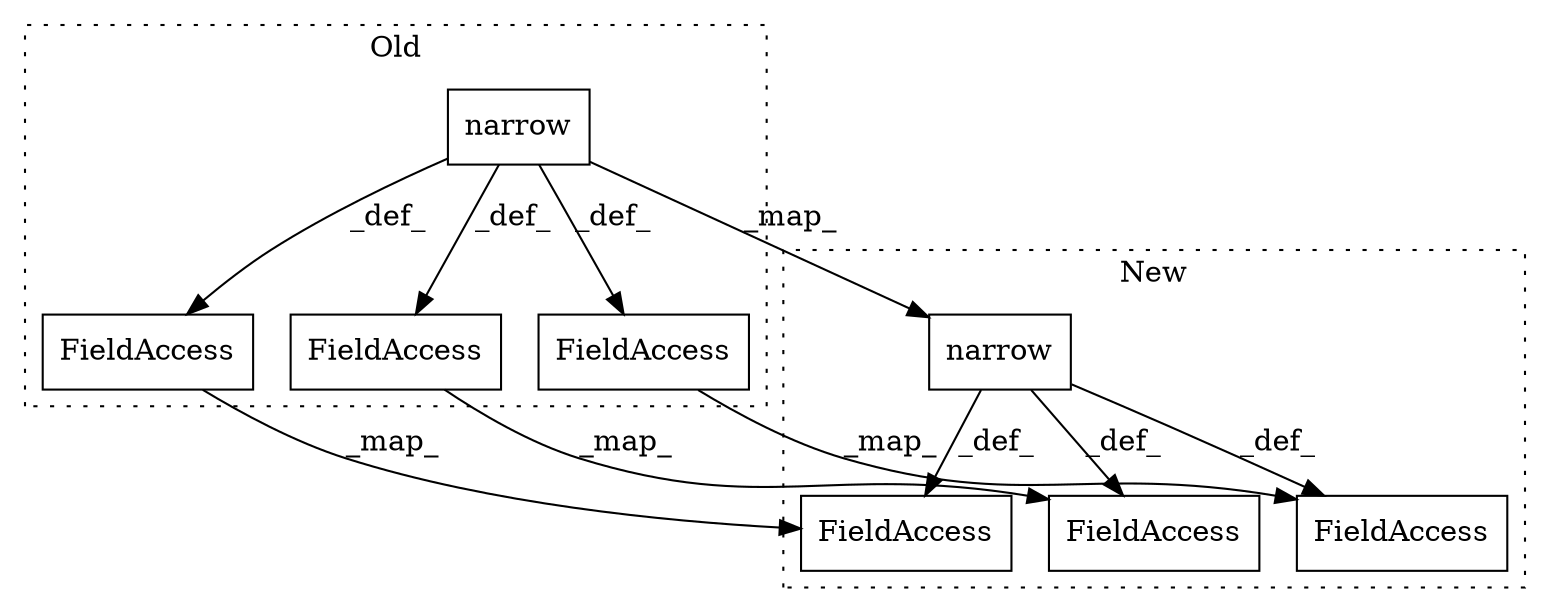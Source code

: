 digraph G {
subgraph cluster0 {
1 [label="narrow" a="32" s="5100,5112" l="7,1" shape="box"];
4 [label="FieldAccess" a="22" s="5867" l="16" shape="box"];
6 [label="FieldAccess" a="22" s="7187" l="11" shape="box"];
7 [label="FieldAccess" a="22" s="5066" l="16" shape="box"];
label = "Old";
style="dotted";
}
subgraph cluster1 {
2 [label="narrow" a="32" s="5106,5118" l="7,1" shape="box"];
3 [label="FieldAccess" a="22" s="5880" l="16" shape="box"];
5 [label="FieldAccess" a="22" s="7190" l="11" shape="box"];
8 [label="FieldAccess" a="22" s="5072" l="16" shape="box"];
label = "New";
style="dotted";
}
1 -> 2 [label="_map_"];
1 -> 6 [label="_def_"];
1 -> 7 [label="_def_"];
1 -> 4 [label="_def_"];
2 -> 3 [label="_def_"];
2 -> 5 [label="_def_"];
2 -> 8 [label="_def_"];
4 -> 3 [label="_map_"];
6 -> 5 [label="_map_"];
7 -> 8 [label="_map_"];
}